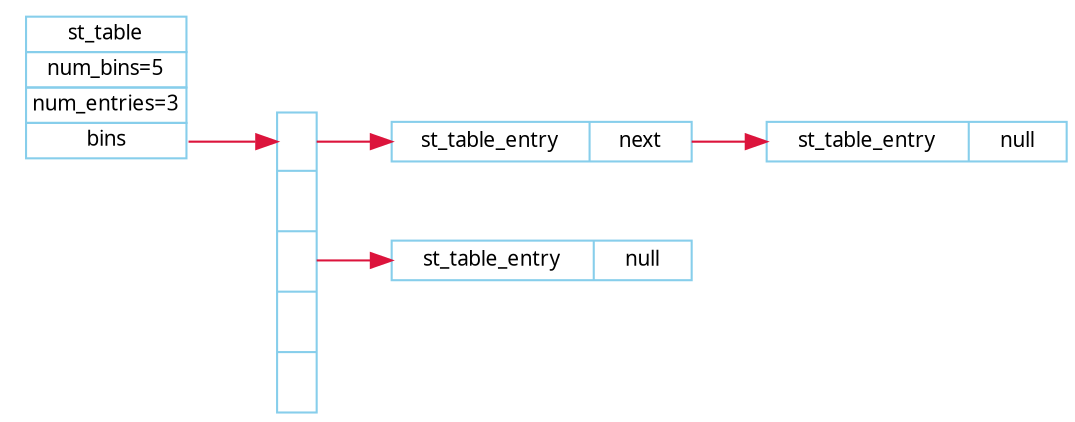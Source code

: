 digraph st{
	fontname="Verdana";
	fontsize=10;
	rankdir=LR;
	
	node[shape="record",width=.1,height=.1];
	node[fontname="Verdana",fontsize=10,color="skyblue"];
	edge[fontname="Verdana",fontsize=10,color="crimson",style="solid"];

	node[shape="plaintext"]; //设置下面的顶点没有边框	
	//用html布局label
	st_table[label=<
		<table border="0" cellborder="1" cellspacing="0" align="left">
			<tr><td>st_table</td></tr>
			<tr><td>num_bins=5</td></tr>
			<tr><td>num_entries=3</td></tr>
			<tr><td port="bins">bins</td></tr> //port="bins"指定锚点
		</table>
	>];

	node[shape="record"];  //设置下面的顶点都是方框型的
 	num_bins[label="<b1>|<b2>|<b3>|<b4>|<b5>",height=2];//<b1>指定锚点
	node[width=2];

	entry_1[label="{<e>st_table_entry|<next>next}"];
	entry_2[label="{<e>st_table_entry|<next>null}"];
	entry_3[label="{<e>st_table_entry|<next>null}"];

	st_table:bins->num_bins:b1;
	num_bins:b1->entry_1:e;
	entry_1:next->entry_2:3;
	num_bins:b3->entry_3:e;	

}
